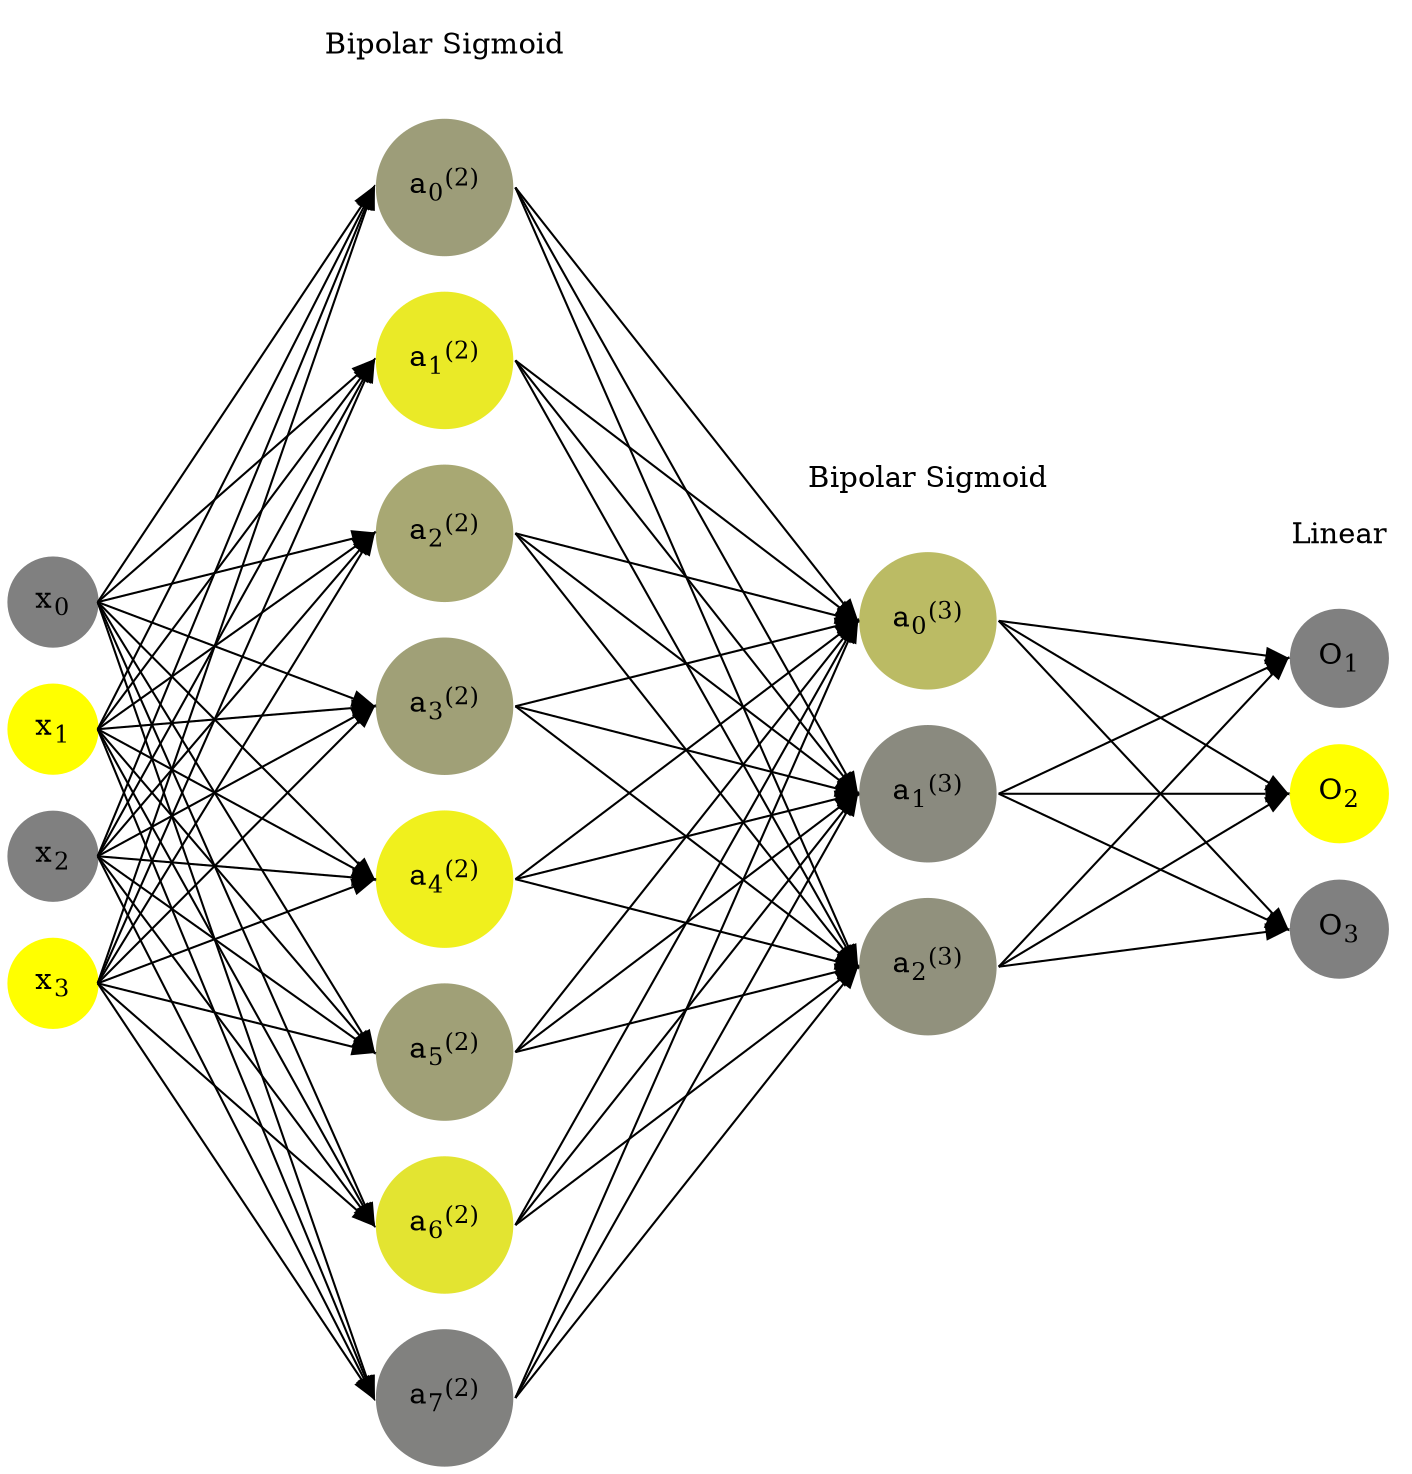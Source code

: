 digraph G {
	rankdir = LR;
	splines=false;
	edge[style=invis];
	ranksep= 1.4;
	{
	node [shape=circle, color="0.1667, 0.0, 0.5", style=filled, fillcolor="0.1667, 0.0, 0.5"];
	x0 [label=<x<sub>0</sub>>];
	}
	{
	node [shape=circle, color="0.1667, 1.0, 1.0", style=filled, fillcolor="0.1667, 1.0, 1.0"];
	x1 [label=<x<sub>1</sub>>];
	}
	{
	node [shape=circle, color="0.1667, 0.0, 0.5", style=filled, fillcolor="0.1667, 0.0, 0.5"];
	x2 [label=<x<sub>2</sub>>];
	}
	{
	node [shape=circle, color="0.1667, 1.0, 1.0", style=filled, fillcolor="0.1667, 1.0, 1.0"];
	x3 [label=<x<sub>3</sub>>];
	}
	{
	node [shape=circle, color="0.1667, 0.230220, 0.615110", style=filled, fillcolor="0.1667, 0.230220, 0.615110"];
	a02 [label=<a<sub>0</sub><sup>(2)</sup>>];
	}
	{
	node [shape=circle, color="0.1667, 0.829640, 0.914820", style=filled, fillcolor="0.1667, 0.829640, 0.914820"];
	a12 [label=<a<sub>1</sub><sup>(2)</sup>>];
	}
	{
	node [shape=circle, color="0.1667, 0.318523, 0.659261", style=filled, fillcolor="0.1667, 0.318523, 0.659261"];
	a22 [label=<a<sub>2</sub><sup>(2)</sup>>];
	}
	{
	node [shape=circle, color="0.1667, 0.253297, 0.626648", style=filled, fillcolor="0.1667, 0.253297, 0.626648"];
	a32 [label=<a<sub>3</sub><sup>(2)</sup>>];
	}
	{
	node [shape=circle, color="0.1667, 0.875665, 0.937833", style=filled, fillcolor="0.1667, 0.875665, 0.937833"];
	a42 [label=<a<sub>4</sub><sup>(2)</sup>>];
	}
	{
	node [shape=circle, color="0.1667, 0.252221, 0.626110", style=filled, fillcolor="0.1667, 0.252221, 0.626110"];
	a52 [label=<a<sub>5</sub><sup>(2)</sup>>];
	}
	{
	node [shape=circle, color="0.1667, 0.781496, 0.890748", style=filled, fillcolor="0.1667, 0.781496, 0.890748"];
	a62 [label=<a<sub>6</sub><sup>(2)</sup>>];
	}
	{
	node [shape=circle, color="0.1667, 0.014416, 0.507208", style=filled, fillcolor="0.1667, 0.014416, 0.507208"];
	a72 [label=<a<sub>7</sub><sup>(2)</sup>>];
	}
	{
	node [shape=circle, color="0.1667, 0.465198, 0.732599", style=filled, fillcolor="0.1667, 0.465198, 0.732599"];
	a03 [label=<a<sub>0</sub><sup>(3)</sup>>];
	}
	{
	node [shape=circle, color="0.1667, 0.079558, 0.539779", style=filled, fillcolor="0.1667, 0.079558, 0.539779"];
	a13 [label=<a<sub>1</sub><sup>(3)</sup>>];
	}
	{
	node [shape=circle, color="0.1667, 0.133245, 0.566623", style=filled, fillcolor="0.1667, 0.133245, 0.566623"];
	a23 [label=<a<sub>2</sub><sup>(3)</sup>>];
	}
	{
	node [shape=circle, color="0.1667, 0.0, 0.5", style=filled, fillcolor="0.1667, 0.0, 0.5"];
	O1 [label=<O<sub>1</sub>>];
	}
	{
	node [shape=circle, color="0.1667, 1.0, 1.0", style=filled, fillcolor="0.1667, 1.0, 1.0"];
	O2 [label=<O<sub>2</sub>>];
	}
	{
	node [shape=circle, color="0.1667, 0.0, 0.5", style=filled, fillcolor="0.1667, 0.0, 0.5"];
	O3 [label=<O<sub>3</sub>>];
	}
	{
	rank=same;
	x0->x1->x2->x3;
	}
	{
	rank=same;
	a02->a12->a22->a32->a42->a52->a62->a72;
	}
	{
	rank=same;
	a03->a13->a23;
	}
	{
	rank=same;
	O1->O2->O3;
	}
	l1 [shape=plaintext,label="Bipolar Sigmoid"];
	l1->a02;
	{rank=same; l1;a02};
	l2 [shape=plaintext,label="Bipolar Sigmoid"];
	l2->a03;
	{rank=same; l2;a03};
	l3 [shape=plaintext,label="Linear"];
	l3->O1;
	{rank=same; l3;O1};
edge[style=solid, tailport=e, headport=w];
	{x0;x1;x2;x3} -> {a02;a12;a22;a32;a42;a52;a62;a72};
	{a02;a12;a22;a32;a42;a52;a62;a72} -> {a03;a13;a23};
	{a03;a13;a23} -> {O1,O2,O3};
}